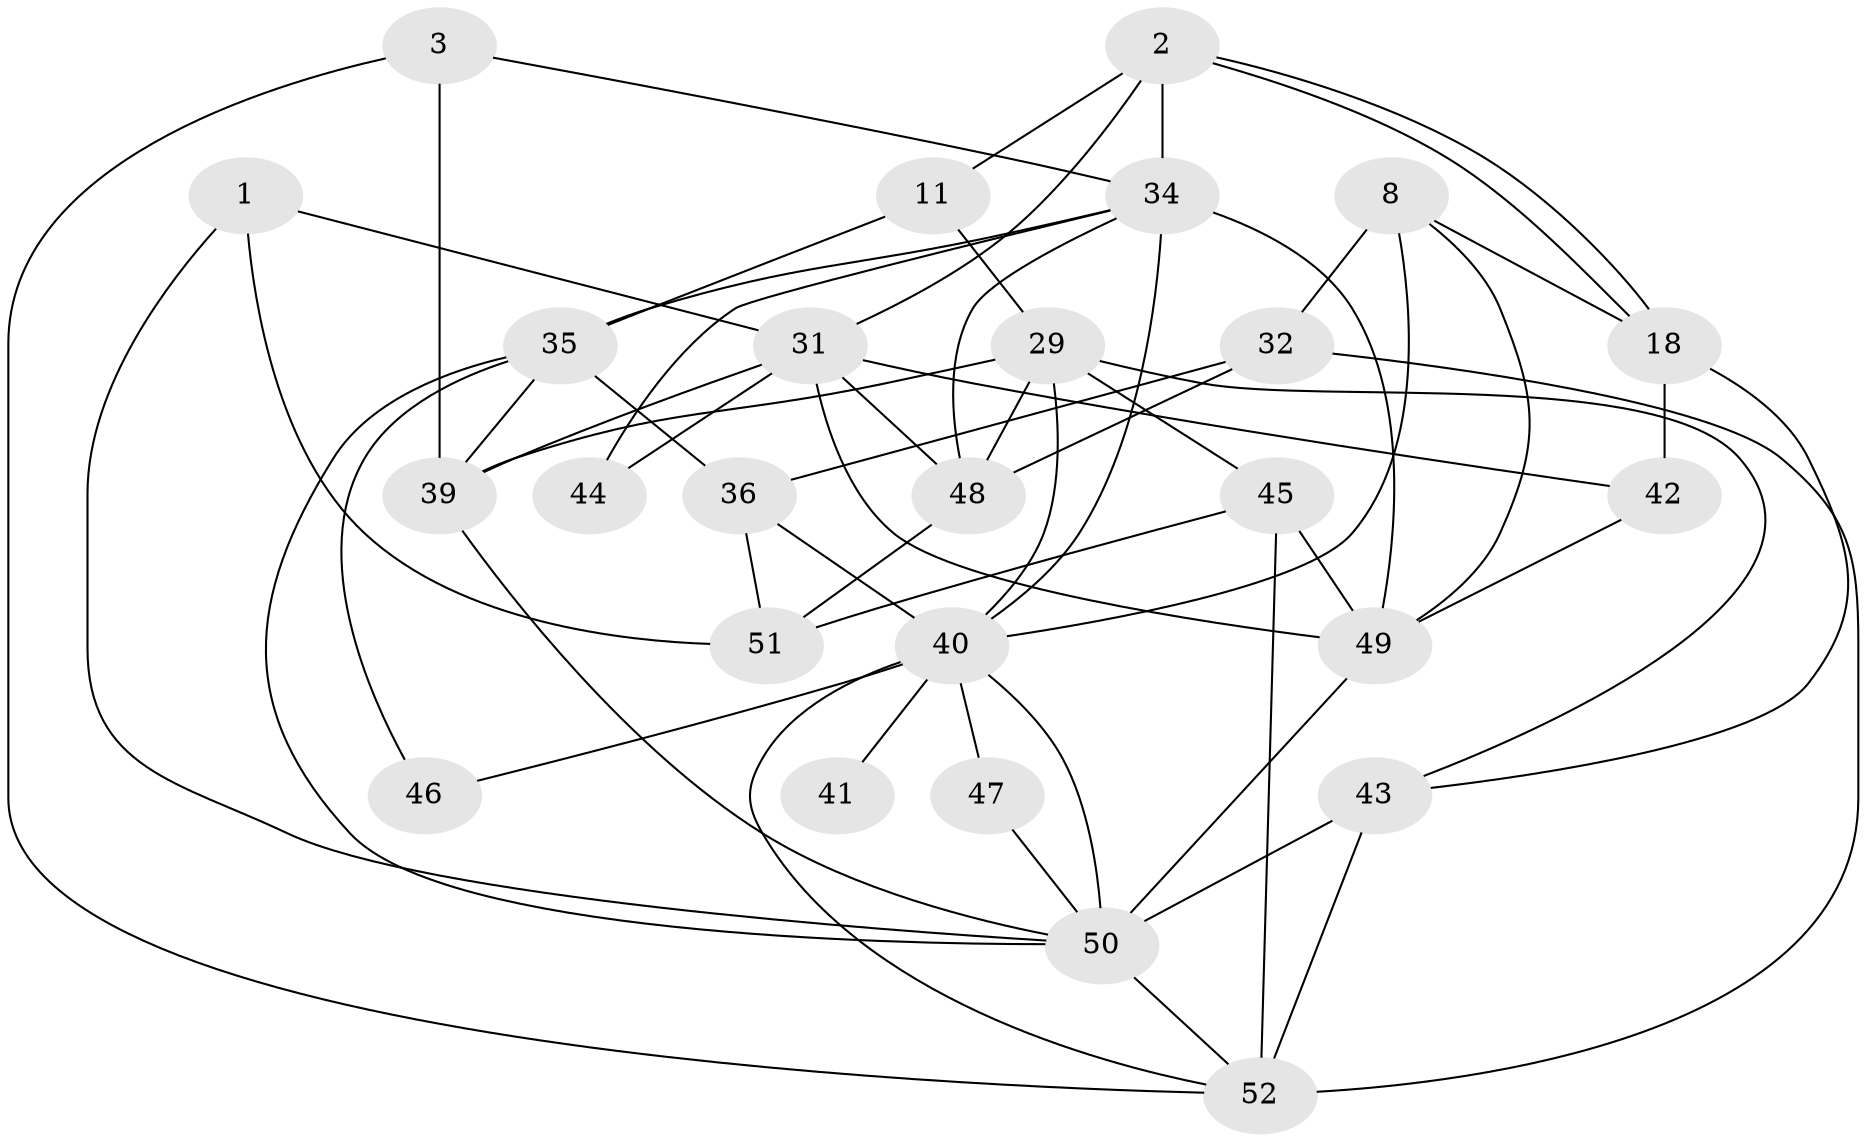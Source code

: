 // original degree distribution, {4: 0.21153846153846154, 5: 0.2692307692307692, 3: 0.2692307692307692, 6: 0.07692307692307693, 7: 0.038461538461538464, 2: 0.1346153846153846}
// Generated by graph-tools (version 1.1) at 2025/50/03/09/25 04:50:34]
// undirected, 26 vertices, 59 edges
graph export_dot {
graph [start="1"]
  node [color=gray90,style=filled];
  1;
  2;
  3;
  8;
  11;
  18;
  29 [super="+24"];
  31 [super="+20"];
  32;
  34 [super="+5+27"];
  35 [super="+30"];
  36 [super="+22"];
  39 [super="+33"];
  40 [super="+16+23+9"];
  41;
  42 [super="+28"];
  43 [super="+13"];
  44;
  45;
  46 [super="+7+15"];
  47;
  48 [super="+4+19"];
  49 [super="+14+37+38+21"];
  50 [super="+17+10"];
  51;
  52 [super="+25"];
  1 -- 51;
  1 -- 50;
  1 -- 31 [weight=2];
  2 -- 18;
  2 -- 18;
  2 -- 31;
  2 -- 11;
  2 -- 34;
  3 -- 34;
  3 -- 39 [weight=2];
  3 -- 52 [weight=2];
  8 -- 18;
  8 -- 32;
  8 -- 40 [weight=2];
  8 -- 49;
  11 -- 35;
  11 -- 29;
  18 -- 43;
  18 -- 42;
  29 -- 39;
  29 -- 43 [weight=2];
  29 -- 45;
  29 -- 48;
  29 -- 40;
  31 -- 39 [weight=2];
  31 -- 49 [weight=2];
  31 -- 42;
  31 -- 44;
  31 -- 48;
  32 -- 52;
  32 -- 36;
  32 -- 48;
  34 -- 48;
  34 -- 44;
  34 -- 40 [weight=3];
  34 -- 35;
  34 -- 49;
  35 -- 36 [weight=2];
  35 -- 46 [weight=2];
  35 -- 39;
  35 -- 50;
  36 -- 51;
  36 -- 40 [weight=3];
  39 -- 50;
  40 -- 52;
  40 -- 41 [weight=2];
  40 -- 47;
  40 -- 46 [weight=2];
  40 -- 50;
  42 -- 49;
  43 -- 52 [weight=3];
  43 -- 50;
  45 -- 51;
  45 -- 52;
  45 -- 49 [weight=2];
  47 -- 50;
  48 -- 51;
  49 -- 50 [weight=2];
  50 -- 52;
}
